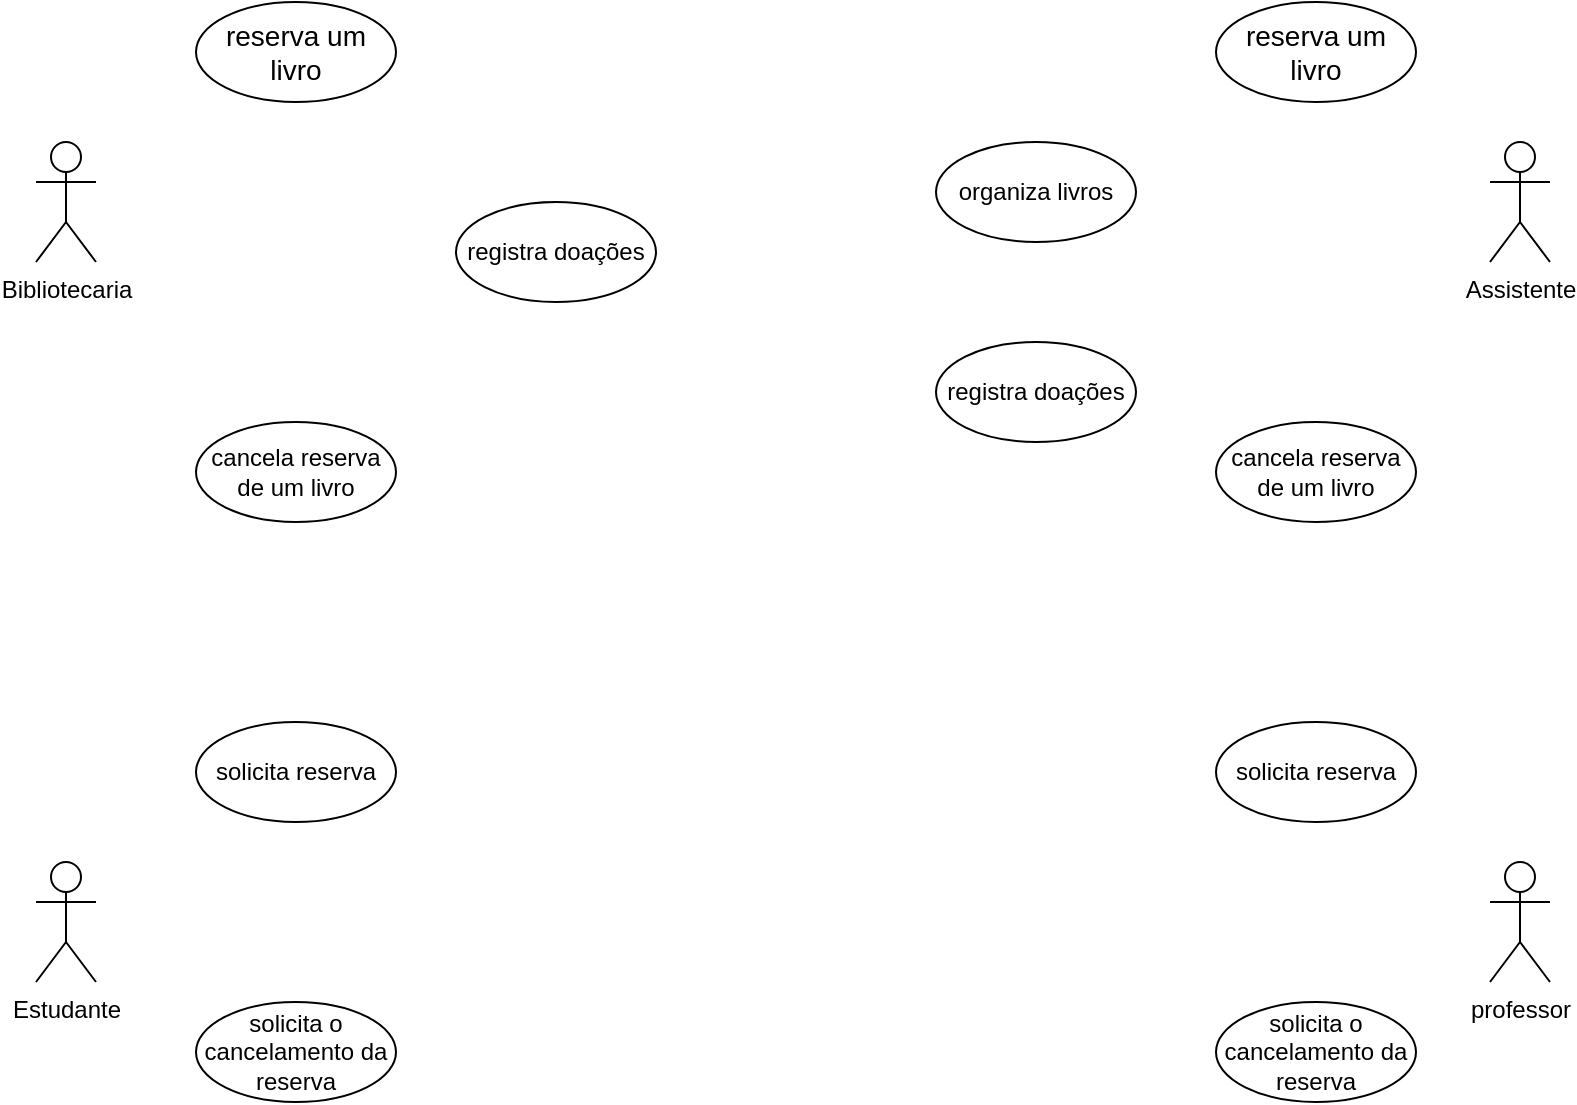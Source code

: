 <mxfile version="14.6.6" type="github"><diagram id="uSIg8QblDzqyzv07SyKP" name="Page-1"><mxGraphModel dx="2031" dy="1130" grid="1" gridSize="10" guides="1" tooltips="1" connect="1" arrows="1" fold="1" page="1" pageScale="1" pageWidth="827" pageHeight="1169" math="0" shadow="0"><root><mxCell id="0"/><mxCell id="1" parent="0"/><mxCell id="2yT5eXzjUrNcCXH1JOnQ-1" value="Bibliotecaria" style="shape=umlActor;verticalLabelPosition=bottom;verticalAlign=top;html=1;" vertex="1" parent="1"><mxGeometry x="40" y="90" width="30" height="60" as="geometry"/></mxCell><mxCell id="2yT5eXzjUrNcCXH1JOnQ-2" value="Estudante" style="shape=umlActor;verticalLabelPosition=bottom;verticalAlign=top;html=1;" vertex="1" parent="1"><mxGeometry x="40" y="450" width="30" height="60" as="geometry"/></mxCell><mxCell id="2yT5eXzjUrNcCXH1JOnQ-3" value="Assistente" style="shape=umlActor;verticalLabelPosition=bottom;verticalAlign=top;html=1;" vertex="1" parent="1"><mxGeometry x="767" y="90" width="30" height="60" as="geometry"/></mxCell><mxCell id="2yT5eXzjUrNcCXH1JOnQ-5" value="&lt;font style=&quot;font-size: 14px&quot;&gt;reserva um livro&lt;/font&gt;" style="ellipse;whiteSpace=wrap;html=1;" vertex="1" parent="1"><mxGeometry x="120" y="20" width="100" height="50" as="geometry"/></mxCell><mxCell id="2yT5eXzjUrNcCXH1JOnQ-6" value="solicita reserva " style="ellipse;whiteSpace=wrap;html=1;" vertex="1" parent="1"><mxGeometry x="120" y="380" width="100" height="50" as="geometry"/></mxCell><mxCell id="2yT5eXzjUrNcCXH1JOnQ-11" value="registra doações" style="ellipse;whiteSpace=wrap;html=1;" vertex="1" parent="1"><mxGeometry x="250" y="120" width="100" height="50" as="geometry"/></mxCell><mxCell id="2yT5eXzjUrNcCXH1JOnQ-12" value="cancela reserva de um livro" style="ellipse;whiteSpace=wrap;html=1;" vertex="1" parent="1"><mxGeometry x="120" y="230" width="100" height="50" as="geometry"/></mxCell><mxCell id="2yT5eXzjUrNcCXH1JOnQ-14" value="organiza livros" style="ellipse;whiteSpace=wrap;html=1;" vertex="1" parent="1"><mxGeometry x="490" y="90" width="100" height="50" as="geometry"/></mxCell><mxCell id="2yT5eXzjUrNcCXH1JOnQ-17" value="professor" style="shape=umlActor;verticalLabelPosition=bottom;verticalAlign=top;html=1;" vertex="1" parent="1"><mxGeometry x="767" y="450" width="30" height="60" as="geometry"/></mxCell><mxCell id="2yT5eXzjUrNcCXH1JOnQ-19" value="solicita o cancelamento da reserva" style="ellipse;whiteSpace=wrap;html=1;" vertex="1" parent="1"><mxGeometry x="120" y="520" width="100" height="50" as="geometry"/></mxCell><mxCell id="2yT5eXzjUrNcCXH1JOnQ-21" value="&lt;font style=&quot;font-size: 14px&quot;&gt;reserva um livro&lt;/font&gt;" style="ellipse;whiteSpace=wrap;html=1;" vertex="1" parent="1"><mxGeometry x="630" y="20" width="100" height="50" as="geometry"/></mxCell><mxCell id="2yT5eXzjUrNcCXH1JOnQ-23" value="registra doações" style="ellipse;whiteSpace=wrap;html=1;" vertex="1" parent="1"><mxGeometry x="490" y="190" width="100" height="50" as="geometry"/></mxCell><mxCell id="2yT5eXzjUrNcCXH1JOnQ-24" value="cancela reserva de um livro" style="ellipse;whiteSpace=wrap;html=1;" vertex="1" parent="1"><mxGeometry x="630" y="230" width="100" height="50" as="geometry"/></mxCell><mxCell id="2yT5eXzjUrNcCXH1JOnQ-25" value="solicita reserva " style="ellipse;whiteSpace=wrap;html=1;" vertex="1" parent="1"><mxGeometry x="630" y="380" width="100" height="50" as="geometry"/></mxCell><mxCell id="2yT5eXzjUrNcCXH1JOnQ-26" value="solicita o cancelamento da reserva" style="ellipse;whiteSpace=wrap;html=1;" vertex="1" parent="1"><mxGeometry x="630" y="520" width="100" height="50" as="geometry"/></mxCell></root></mxGraphModel></diagram></mxfile>